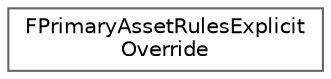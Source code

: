 digraph "Graphical Class Hierarchy"
{
 // INTERACTIVE_SVG=YES
 // LATEX_PDF_SIZE
  bgcolor="transparent";
  edge [fontname=Helvetica,fontsize=10,labelfontname=Helvetica,labelfontsize=10];
  node [fontname=Helvetica,fontsize=10,shape=box,height=0.2,width=0.4];
  rankdir="LR";
  Node0 [id="Node000000",label="FPrimaryAssetRulesExplicit\lOverride",height=0.2,width=0.4,color="grey40", fillcolor="white", style="filled",URL="$db/db4/structFPrimaryAssetRulesExplicitOverride.html",tooltip="Structure defining overrides to rules."];
}
